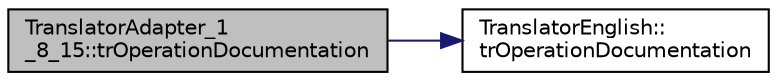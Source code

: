 digraph "TranslatorAdapter_1_8_15::trOperationDocumentation"
{
 // LATEX_PDF_SIZE
  edge [fontname="Helvetica",fontsize="10",labelfontname="Helvetica",labelfontsize="10"];
  node [fontname="Helvetica",fontsize="10",shape=record];
  rankdir="LR";
  Node1 [label="TranslatorAdapter_1\l_8_15::trOperationDocumentation",height=0.2,width=0.4,color="black", fillcolor="grey75", style="filled", fontcolor="black",tooltip=" "];
  Node1 -> Node2 [color="midnightblue",fontsize="10",style="solid",fontname="Helvetica"];
  Node2 [label="TranslatorEnglish::\ltrOperationDocumentation",height=0.2,width=0.4,color="black", fillcolor="white", style="filled",URL="$classTranslatorEnglish.html#ae14c8c082af6078fe12c3e7ad5e27edb",tooltip=" "];
}
